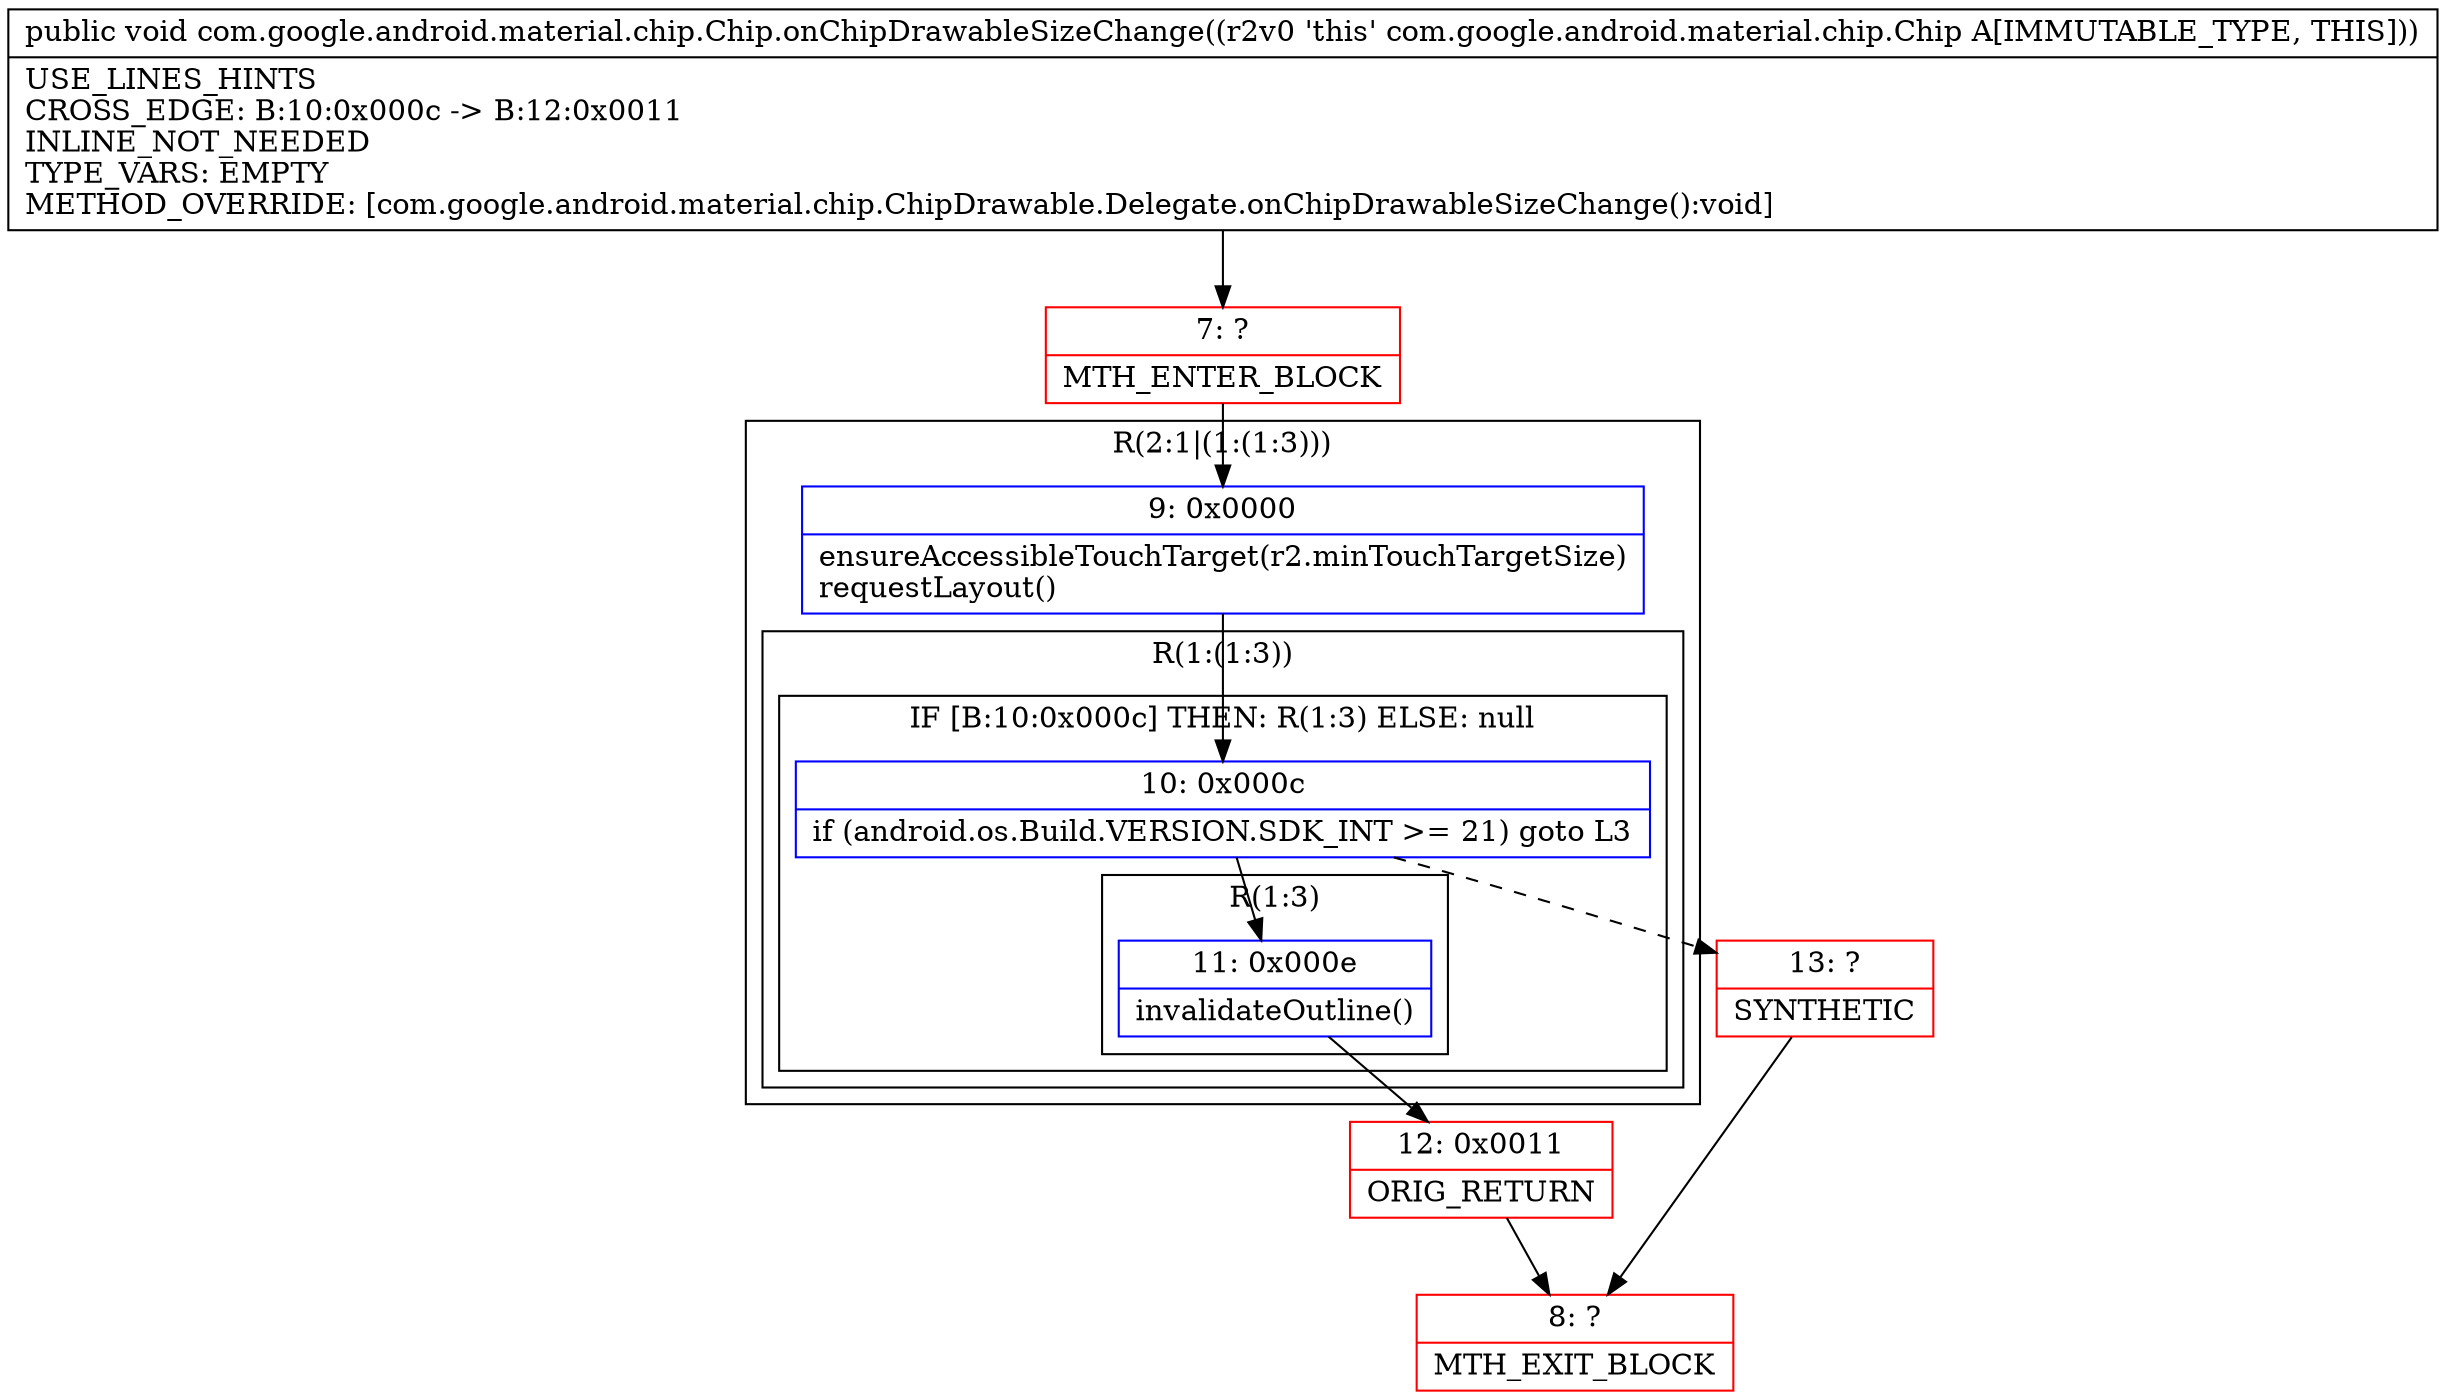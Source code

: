 digraph "CFG forcom.google.android.material.chip.Chip.onChipDrawableSizeChange()V" {
subgraph cluster_Region_629358625 {
label = "R(2:1|(1:(1:3)))";
node [shape=record,color=blue];
Node_9 [shape=record,label="{9\:\ 0x0000|ensureAccessibleTouchTarget(r2.minTouchTargetSize)\lrequestLayout()\l}"];
subgraph cluster_Region_1985855182 {
label = "R(1:(1:3))";
node [shape=record,color=blue];
subgraph cluster_IfRegion_31442145 {
label = "IF [B:10:0x000c] THEN: R(1:3) ELSE: null";
node [shape=record,color=blue];
Node_10 [shape=record,label="{10\:\ 0x000c|if (android.os.Build.VERSION.SDK_INT \>= 21) goto L3\l}"];
subgraph cluster_Region_653511310 {
label = "R(1:3)";
node [shape=record,color=blue];
Node_11 [shape=record,label="{11\:\ 0x000e|invalidateOutline()\l}"];
}
}
}
}
Node_7 [shape=record,color=red,label="{7\:\ ?|MTH_ENTER_BLOCK\l}"];
Node_12 [shape=record,color=red,label="{12\:\ 0x0011|ORIG_RETURN\l}"];
Node_8 [shape=record,color=red,label="{8\:\ ?|MTH_EXIT_BLOCK\l}"];
Node_13 [shape=record,color=red,label="{13\:\ ?|SYNTHETIC\l}"];
MethodNode[shape=record,label="{public void com.google.android.material.chip.Chip.onChipDrawableSizeChange((r2v0 'this' com.google.android.material.chip.Chip A[IMMUTABLE_TYPE, THIS]))  | USE_LINES_HINTS\lCROSS_EDGE: B:10:0x000c \-\> B:12:0x0011\lINLINE_NOT_NEEDED\lTYPE_VARS: EMPTY\lMETHOD_OVERRIDE: [com.google.android.material.chip.ChipDrawable.Delegate.onChipDrawableSizeChange():void]\l}"];
MethodNode -> Node_7;Node_9 -> Node_10;
Node_10 -> Node_11;
Node_10 -> Node_13[style=dashed];
Node_11 -> Node_12;
Node_7 -> Node_9;
Node_12 -> Node_8;
Node_13 -> Node_8;
}

